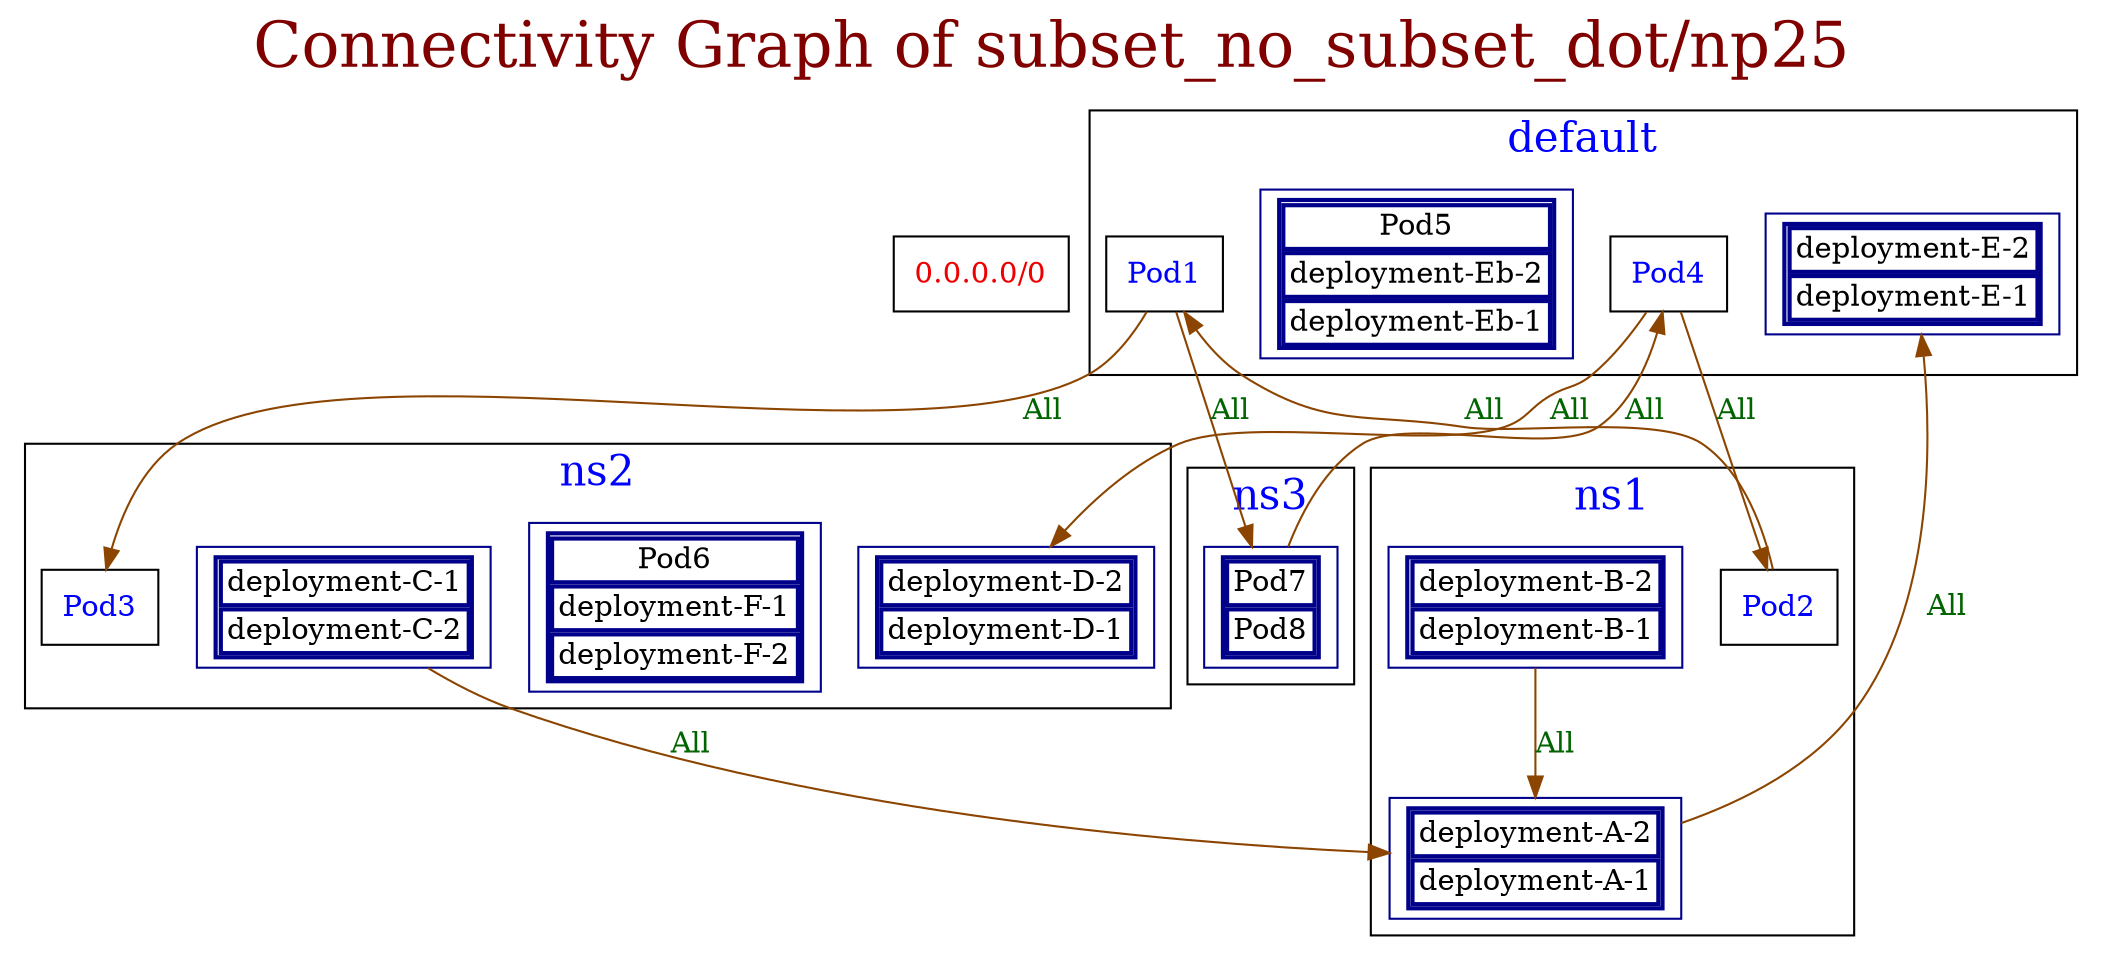 // The Connectivity Graph of subset_no_subset_dot/np25
digraph {
	label="Connectivity Graph of subset_no_subset_dot/np25"	labelloc = "t"
	fontsize=30
	fontcolor=webmaroon
	"0.0.0.0/0" [label=<<table border="0" cellspacing="0"><tr><td>0.0.0.0/0</td></tr></table>> shape=box fontcolor=red2]
subgraph cluster_default_namespace{
	label="default"
	fontsize=20
	fontcolor=blue
	"default/Pod1" [label=<<table border="0" cellspacing="0"><tr><td>Pod1</td></tr></table>> shape=box fontcolor=blue]
	"default/Pod4" [label=<<table border="0" cellspacing="0"><tr><td>Pod4</td></tr></table>> shape=box fontcolor=blue]
	"default/Pod5" [label=<<table border="2" cellspacing="0"><tr><td>Pod5</td></tr><tr><td>deployment-Eb-2</td></tr><tr><td>deployment-Eb-1</td></tr></table>> shape=box color=darkblue]
	"default/deployment-E-1" [label=<<table border="2" cellspacing="0"><tr><td>deployment-E-2</td></tr><tr><td>deployment-E-1</td></tr></table>> shape=box color=darkblue]
}
subgraph cluster_ns1_namespace{
	label="ns1"
	fontsize=20
	fontcolor=blue
	"ns1/Pod2" [label=<<table border="0" cellspacing="0"><tr><td>Pod2</td></tr></table>> shape=box fontcolor=blue]
	"ns1/deployment-A-1" [label=<<table border="2" cellspacing="0"><tr><td>deployment-A-2</td></tr><tr><td>deployment-A-1</td></tr></table>> shape=box color=darkblue]
	"ns1/deployment-B-1" [label=<<table border="2" cellspacing="0"><tr><td>deployment-B-2</td></tr><tr><td>deployment-B-1</td></tr></table>> shape=box color=darkblue]
}
subgraph cluster_ns2_namespace{
	label="ns2"
	fontsize=20
	fontcolor=blue
	"ns2/Pod3" [label=<<table border="0" cellspacing="0"><tr><td>Pod3</td></tr></table>> shape=box fontcolor=blue]
	"ns2/Pod6" [label=<<table border="2" cellspacing="0"><tr><td>Pod6</td></tr><tr><td>deployment-F-1</td></tr><tr><td>deployment-F-2</td></tr></table>> shape=box color=darkblue]
	"ns2/deployment-C-1" [label=<<table border="2" cellspacing="0"><tr><td>deployment-C-1</td></tr><tr><td>deployment-C-2</td></tr></table>> shape=box color=darkblue]
	"ns2/deployment-D-1" [label=<<table border="2" cellspacing="0"><tr><td>deployment-D-2</td></tr><tr><td>deployment-D-1</td></tr></table>> shape=box color=darkblue]
}
subgraph cluster_ns3_namespace{
	label="ns3"
	fontsize=20
	fontcolor=blue
	"ns3/Pod7" [label=<<table border="2" cellspacing="0"><tr><td>Pod7</td></tr><tr><td>Pod8</td></tr></table>> shape=box color=darkblue]
}
	"default/Pod1" -> "ns2/Pod3"[label="All" color=darkorange4 fontcolor=darkgreen dir=both arrowhead=normal arrowtail=none]
	"default/Pod1" -> "ns3/Pod7"[label="All" color=darkorange4 fontcolor=darkgreen dir=both arrowhead=normal arrowtail=none]
	"default/Pod4" -> "ns1/Pod2"[label="All" color=darkorange4 fontcolor=darkgreen dir=both arrowhead=normal arrowtail=none]
	"default/Pod4" -> "ns2/deployment-D-1"[label="All" color=darkorange4 fontcolor=darkgreen dir=both arrowhead=normal arrowtail=none]
	"ns1/Pod2" -> "default/Pod1"[label="All" color=darkorange4 fontcolor=darkgreen dir=both arrowhead=normal arrowtail=none]
	"ns1/deployment-A-1" -> "default/deployment-E-1"[label="All" color=darkorange4 fontcolor=darkgreen dir=both arrowhead=normal arrowtail=none]
	"ns1/deployment-B-1" -> "ns1/deployment-A-1"[label="All" color=darkorange4 fontcolor=darkgreen dir=both arrowhead=normal arrowtail=none]
	"ns2/deployment-C-1" -> "ns1/deployment-A-1"[label="All" color=darkorange4 fontcolor=darkgreen dir=both arrowhead=normal arrowtail=none]
	"ns3/Pod7" -> "default/Pod4"[label="All" color=darkorange4 fontcolor=darkgreen dir=both arrowhead=normal arrowtail=none]
}
